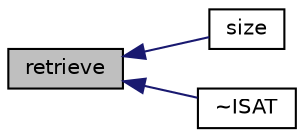 digraph "retrieve"
{
  bgcolor="transparent";
  edge [fontname="Helvetica",fontsize="10",labelfontname="Helvetica",labelfontsize="10"];
  node [fontname="Helvetica",fontsize="10",shape=record];
  rankdir="LR";
  Node196 [label="retrieve",height=0.2,width=0.4,color="black", fillcolor="grey75", style="filled", fontcolor="black"];
  Node196 -> Node197 [dir="back",color="midnightblue",fontsize="10",style="solid",fontname="Helvetica"];
  Node197 [label="size",height=0.2,width=0.4,color="black",URL="$a31129.html#a4091c359a88383b59a97d062c303c374",tooltip="Return the size of the binary tree. "];
  Node196 -> Node198 [dir="back",color="midnightblue",fontsize="10",style="solid",fontname="Helvetica"];
  Node198 [label="~ISAT",height=0.2,width=0.4,color="black",URL="$a31129.html#a0883911b9fd13c3e6074f2e4d2aa2d18"];
}
